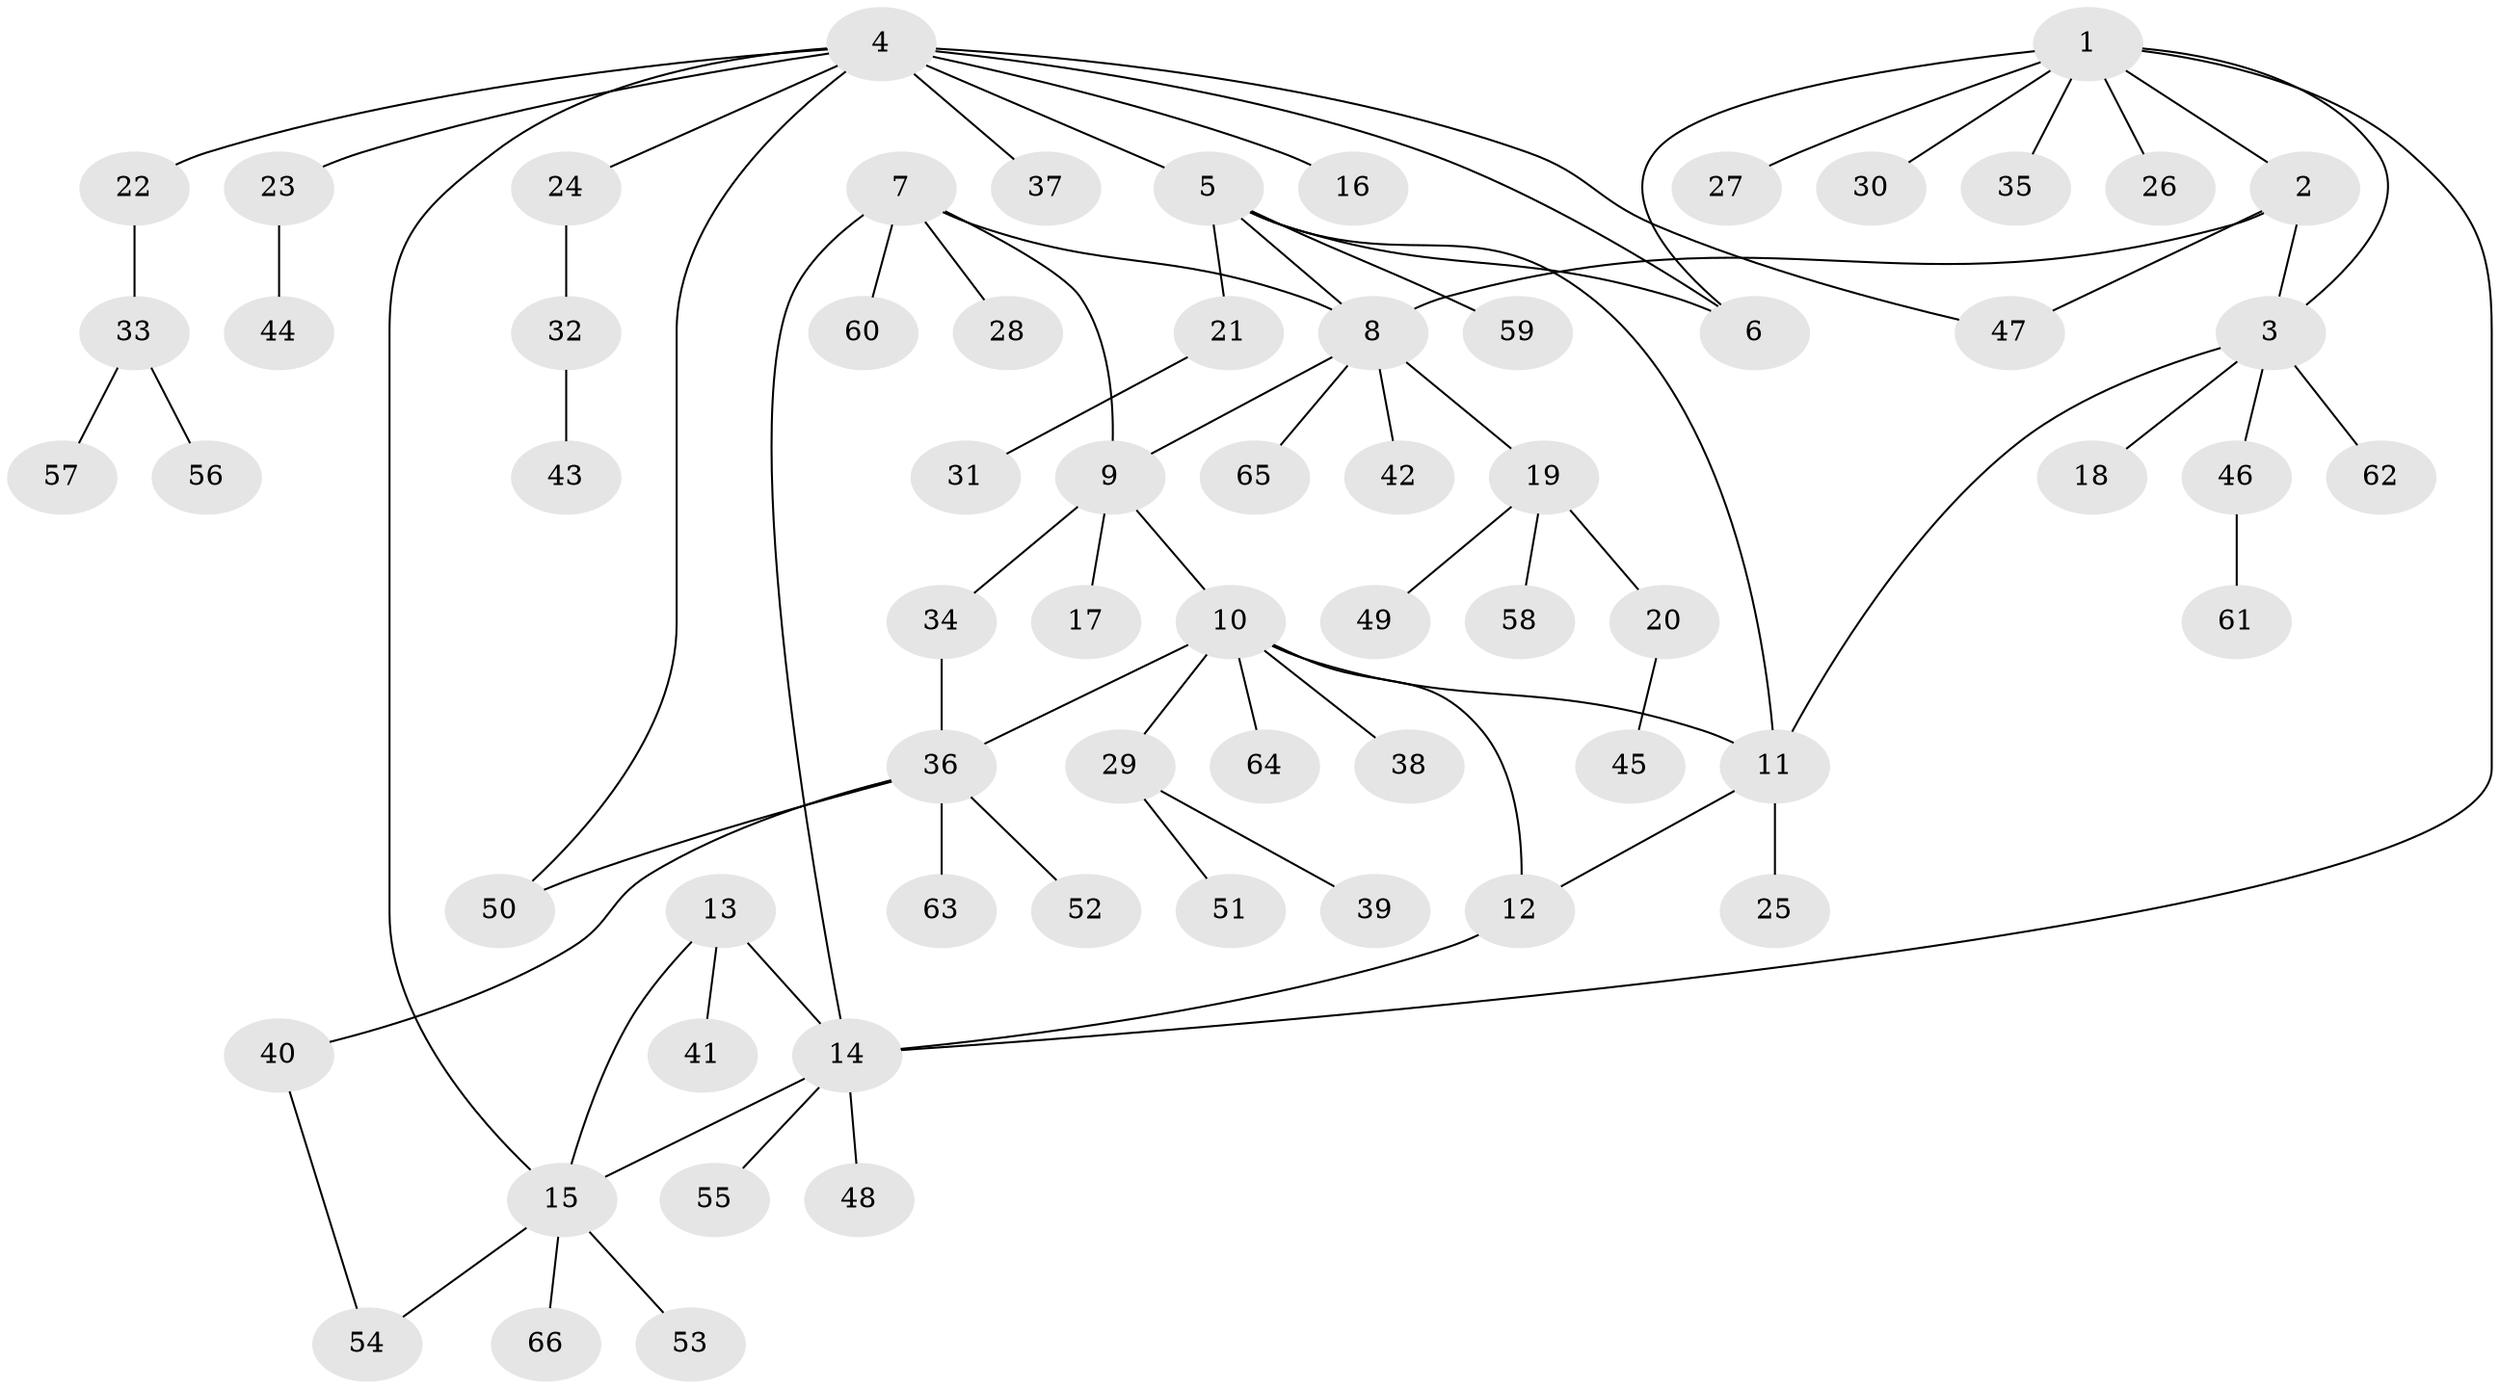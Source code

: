 // Generated by graph-tools (version 1.1) at 2025/37/03/09/25 02:37:32]
// undirected, 66 vertices, 80 edges
graph export_dot {
graph [start="1"]
  node [color=gray90,style=filled];
  1;
  2;
  3;
  4;
  5;
  6;
  7;
  8;
  9;
  10;
  11;
  12;
  13;
  14;
  15;
  16;
  17;
  18;
  19;
  20;
  21;
  22;
  23;
  24;
  25;
  26;
  27;
  28;
  29;
  30;
  31;
  32;
  33;
  34;
  35;
  36;
  37;
  38;
  39;
  40;
  41;
  42;
  43;
  44;
  45;
  46;
  47;
  48;
  49;
  50;
  51;
  52;
  53;
  54;
  55;
  56;
  57;
  58;
  59;
  60;
  61;
  62;
  63;
  64;
  65;
  66;
  1 -- 2;
  1 -- 3;
  1 -- 6;
  1 -- 14;
  1 -- 26;
  1 -- 27;
  1 -- 30;
  1 -- 35;
  2 -- 3;
  2 -- 8;
  2 -- 47;
  3 -- 11;
  3 -- 18;
  3 -- 46;
  3 -- 62;
  4 -- 5;
  4 -- 6;
  4 -- 15;
  4 -- 16;
  4 -- 22;
  4 -- 23;
  4 -- 24;
  4 -- 37;
  4 -- 47;
  4 -- 50;
  5 -- 6;
  5 -- 8;
  5 -- 11;
  5 -- 21;
  5 -- 59;
  7 -- 8;
  7 -- 9;
  7 -- 14;
  7 -- 28;
  7 -- 60;
  8 -- 9;
  8 -- 19;
  8 -- 42;
  8 -- 65;
  9 -- 10;
  9 -- 17;
  9 -- 34;
  10 -- 11;
  10 -- 12;
  10 -- 29;
  10 -- 36;
  10 -- 38;
  10 -- 64;
  11 -- 12;
  11 -- 25;
  12 -- 14;
  13 -- 14;
  13 -- 15;
  13 -- 41;
  14 -- 15;
  14 -- 48;
  14 -- 55;
  15 -- 53;
  15 -- 54;
  15 -- 66;
  19 -- 20;
  19 -- 49;
  19 -- 58;
  20 -- 45;
  21 -- 31;
  22 -- 33;
  23 -- 44;
  24 -- 32;
  29 -- 39;
  29 -- 51;
  32 -- 43;
  33 -- 56;
  33 -- 57;
  34 -- 36;
  36 -- 40;
  36 -- 50;
  36 -- 52;
  36 -- 63;
  40 -- 54;
  46 -- 61;
}
